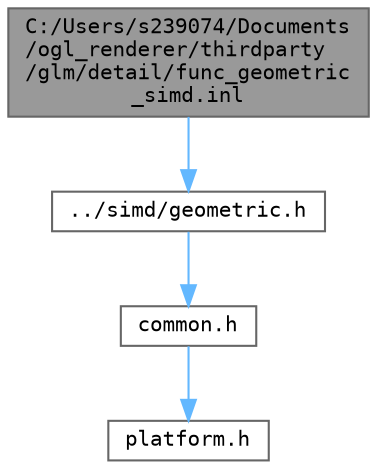 digraph "C:/Users/s239074/Documents/ogl_renderer/thirdparty/glm/detail/func_geometric_simd.inl"
{
 // LATEX_PDF_SIZE
  bgcolor="transparent";
  edge [fontname=Terminal,fontsize=10,labelfontname=Helvetica,labelfontsize=10];
  node [fontname=Terminal,fontsize=10,shape=box,height=0.2,width=0.4];
  Node1 [label="C:/Users/s239074/Documents\l/ogl_renderer/thirdparty\l/glm/detail/func_geometric\l_simd.inl",height=0.2,width=0.4,color="gray40", fillcolor="grey60", style="filled", fontcolor="black",tooltip=" "];
  Node1 -> Node2 [color="steelblue1",style="solid"];
  Node2 [label="../simd/geometric.h",height=0.2,width=0.4,color="grey40", fillcolor="white", style="filled",URL="$geometric_8h.html",tooltip=" "];
  Node2 -> Node3 [color="steelblue1",style="solid"];
  Node3 [label="common.h",height=0.2,width=0.4,color="grey40", fillcolor="white", style="filled",URL="$common_8h.html",tooltip=" "];
  Node3 -> Node4 [color="steelblue1",style="solid"];
  Node4 [label="platform.h",height=0.2,width=0.4,color="grey40", fillcolor="white", style="filled",URL="$platform_8h.html",tooltip=" "];
}
